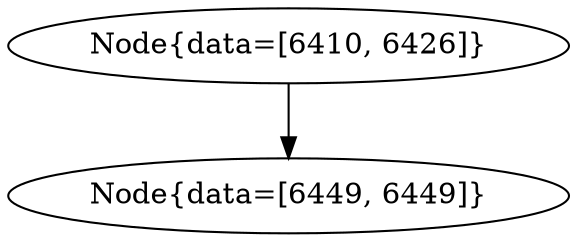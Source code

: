 digraph G{
2115728654 [label="Node{data=[6410, 6426]}"]
2115728654 -> 1597529833
1597529833 [label="Node{data=[6449, 6449]}"]
}